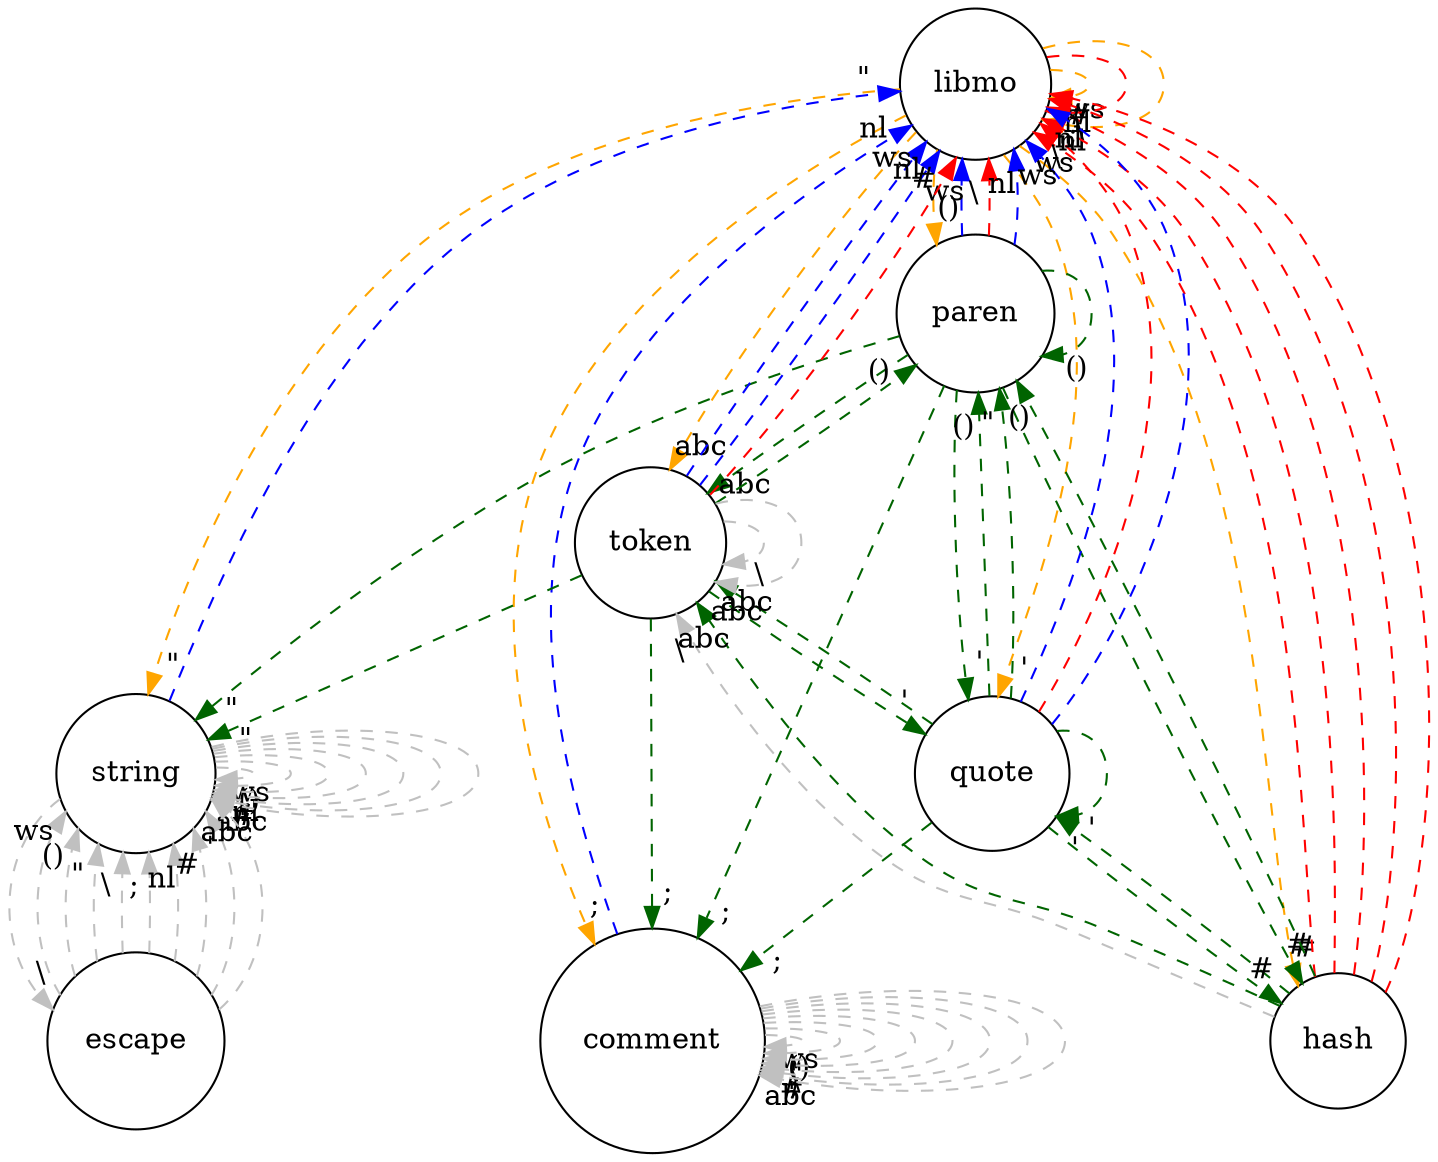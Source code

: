 digraph {
  overlap=scale;node[shape=circle];
  libmo->libmo[headlabel="ws",color=orange,labeldistance=1.8,style=dashed];
  libmo->paren[headlabel="()",color=orange,labeldistance=1.8,style=dashed];
  libmo->string[headlabel="\"",color=orange,labeldistance=1.8,style=dashed];
  libmo->libmo[headlabel="\\",color=red,labeldistance=1.8,style=dashed];
  libmo->comment[headlabel=";",color=orange,labeldistance=1.8,style=dashed];
  libmo->libmo[headlabel="nl",color=orange,labeldistance=1.8,style=dashed];
  libmo->hash[headlabel="#",color=orange,labeldistance=1.8,style=dashed];
  libmo->quote[headlabel="'",color=orange,labeldistance=1.8,style=dashed];
  libmo->token[headlabel="abc",color=orange,labeldistance=1.8,style=dashed];
  token->libmo[headlabel="ws",color=blue,labeldistance=1.8,style=dashed];
  token->paren[headlabel="()",color=darkgreen,labeldistance=1.8,style=dashed];
  token->string[headlabel="\"",color=darkgreen,labeldistance=1.8,style=dashed];
  token->token[headlabel="\\",color=gray,labeldistance=1.8,style=dashed];
  token->comment[headlabel=";",color=darkgreen,labeldistance=1.8,style=dashed];
  token->libmo[headlabel="nl",color=blue,labeldistance=1.8,style=dashed];
  token->libmo[headlabel="#",color=red,labeldistance=1.8,style=dashed];
  token->quote[headlabel="'",color=darkgreen,labeldistance=1.8,style=dashed];
  token->token[headlabel="abc",color=gray,labeldistance=1.8,style=dashed];
  string->string[headlabel="ws",color=gray,labeldistance=1.8,style=dashed];
  string->string[headlabel="()",color=gray,labeldistance=1.8,style=dashed];
  string->libmo[headlabel="\"",color=blue,labeldistance=1.8,style=dashed];
  string->escape[headlabel="\\",color=gray,labeldistance=1.8,style=dashed];
  string->string[headlabel=";",color=gray,labeldistance=1.8,style=dashed];
  string->string[headlabel="nl",color=gray,labeldistance=1.8,style=dashed];
  string->string[headlabel="#",color=gray,labeldistance=1.8,style=dashed];
  string->string[headlabel="'",color=gray,labeldistance=1.8,style=dashed];
  string->string[headlabel="abc",color=gray,labeldistance=1.8,style=dashed];
  escape->string[headlabel="ws",color=gray,labeldistance=1.8,style=dashed];
  escape->string[headlabel="()",color=gray,labeldistance=1.8,style=dashed];
  escape->string[headlabel="\"",color=gray,labeldistance=1.8,style=dashed];
  escape->string[headlabel="\\",color=gray,labeldistance=1.8,style=dashed];
  escape->string[headlabel=";",color=gray,labeldistance=1.8,style=dashed];
  escape->string[headlabel="nl",color=gray,labeldistance=1.8,style=dashed];
  escape->string[headlabel="#",color=gray,labeldistance=1.8,style=dashed];
  escape->string[headlabel="'",color=gray,labeldistance=1.8,style=dashed];
  escape->string[headlabel="abc",color=gray,labeldistance=1.8,style=dashed];
  paren->libmo[headlabel="ws",color=blue,labeldistance=1.8,style=dashed];
  paren->paren[headlabel="()",color=darkgreen,labeldistance=1.8,style=dashed];
  paren->string[headlabel="\"",color=darkgreen,labeldistance=1.8,style=dashed];
  paren->libmo[headlabel="\\",color=red,labeldistance=1.8,style=dashed];
  paren->comment[headlabel=";",color=darkgreen,labeldistance=1.8,style=dashed];
  paren->libmo[headlabel="nl",color=blue,labeldistance=1.8,style=dashed];
  paren->hash[headlabel="#",color=darkgreen,labeldistance=1.8,style=dashed];
  paren->quote[headlabel="'",color=darkgreen,labeldistance=1.8,style=dashed];
  paren->token[headlabel="abc",color=darkgreen,labeldistance=1.8,style=dashed];
  comment->comment[headlabel="ws",color=gray,labeldistance=1.8,style=dashed];
  comment->comment[headlabel="()",color=gray,labeldistance=1.8,style=dashed];
  comment->comment[headlabel="\"",color=gray,labeldistance=1.8,style=dashed];
  comment->comment[headlabel="\\",color=gray,labeldistance=1.8,style=dashed];
  comment->comment[headlabel=";",color=gray,labeldistance=1.8,style=dashed];
  comment->libmo[headlabel="nl",color=blue,labeldistance=1.8,style=dashed];
  comment->comment[headlabel="#",color=gray,labeldistance=1.8,style=dashed];
  comment->comment[headlabel="'",color=gray,labeldistance=1.8,style=dashed];
  comment->comment[headlabel="abc",color=gray,labeldistance=1.8,style=dashed];
  hash->libmo[headlabel="ws",color=red,labeldistance=1.8,style=dashed];
  hash->paren[headlabel="()",color=darkgreen,labeldistance=1.8,style=dashed];
  hash->libmo[headlabel="\"",color=red,labeldistance=1.8,style=dashed];
  hash->token[headlabel="\\",color=gray,labeldistance=1.8,style=dashed];
  hash->libmo[headlabel=";",color=red,labeldistance=1.8,style=dashed];
  hash->libmo[headlabel="nl",color=red,labeldistance=1.8,style=dashed];
  hash->libmo[headlabel="#",color=red,labeldistance=1.8,style=dashed];
  hash->quote[headlabel="'",color=darkgreen,labeldistance=1.8,style=dashed];
  hash->token[headlabel="abc",color=darkgreen,labeldistance=1.8,style=dashed];
  quote->libmo[headlabel="ws",color=blue,labeldistance=1.8,style=dashed];
  quote->paren[headlabel="()",color=darkgreen,labeldistance=1.8,style=dashed];
  quote->paren[headlabel="\"",color=darkgreen,labeldistance=1.8,style=dashed];
  quote->libmo[headlabel="\\",color=red,labeldistance=1.8,style=dashed];
  quote->comment[headlabel=";",color=darkgreen,labeldistance=1.8,style=dashed];
  quote->libmo[headlabel="nl",color=blue,labeldistance=1.8,style=dashed];
  quote->hash[headlabel="#",color=darkgreen,labeldistance=1.8,style=dashed];
  quote->quote[headlabel="'",color=darkgreen,labeldistance=1.8,style=dashed];
  quote->token[headlabel="abc",color=darkgreen,labeldistance=1.8,style=dashed];
}
